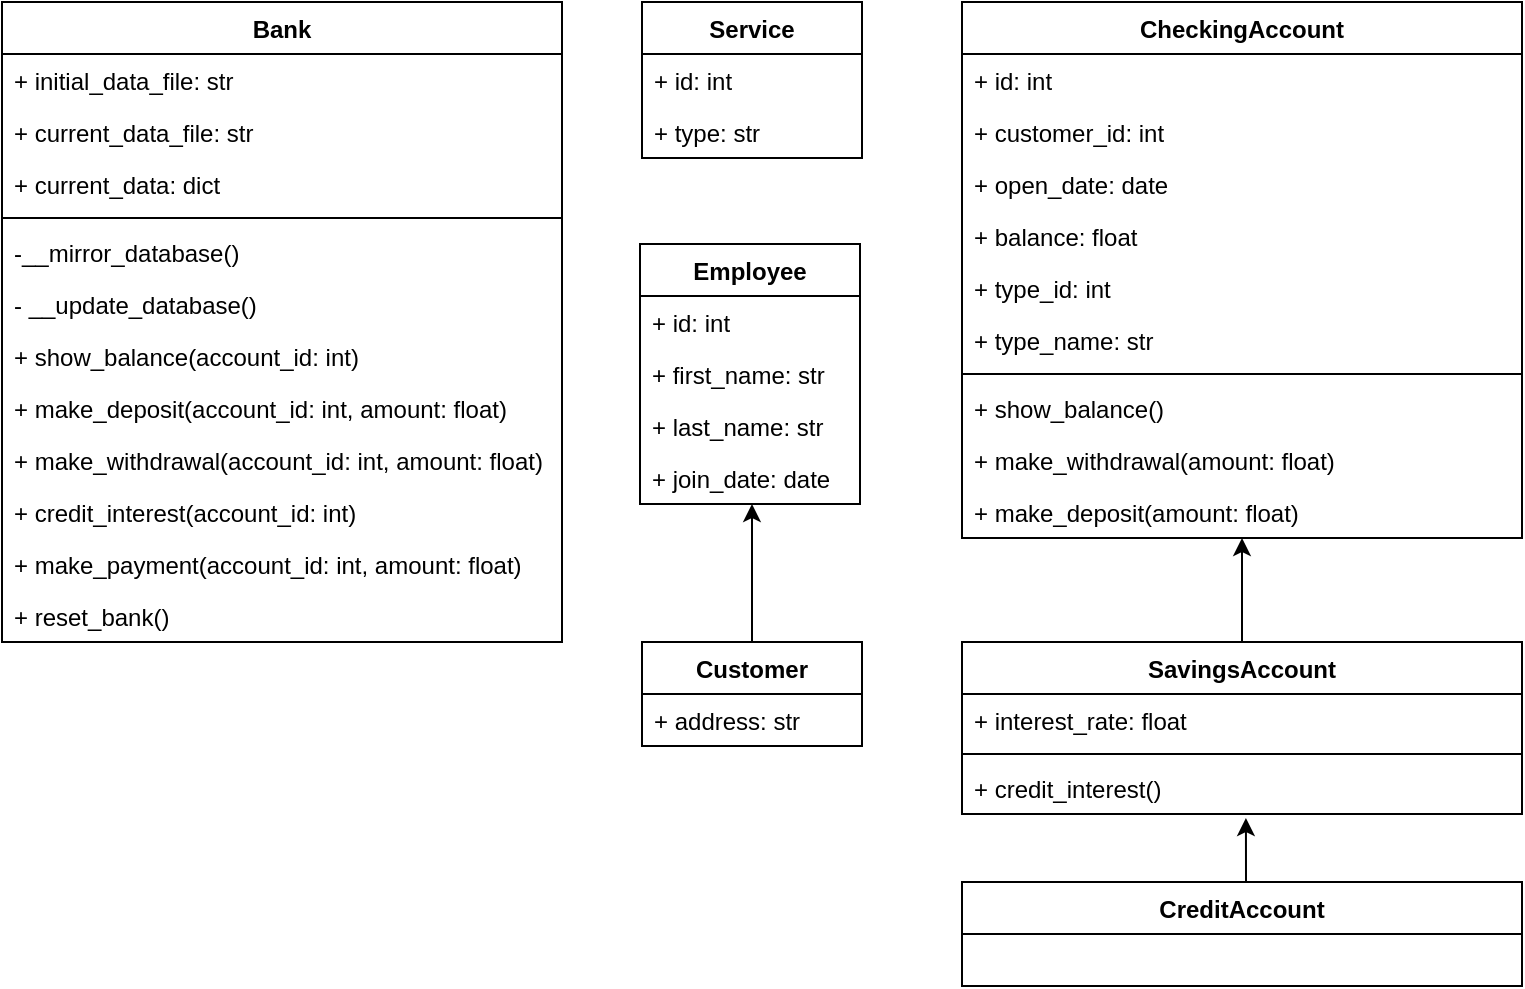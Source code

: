 <mxfile version="13.8.2" type="device"><diagram id="gsRigDlsVOcdZZiKd8UM" name="Page-1"><mxGraphModel dx="1666" dy="771" grid="1" gridSize="10" guides="1" tooltips="1" connect="1" arrows="1" fold="1" page="1" pageScale="1" pageWidth="827" pageHeight="1169" math="0" shadow="0"><root><mxCell id="0"/><mxCell id="1" parent="0"/><mxCell id="Jqc4guWEHeJVVccCnoN_-2" value="Bank" style="swimlane;fontStyle=1;align=center;verticalAlign=top;childLayout=stackLayout;horizontal=1;startSize=26;horizontalStack=0;resizeParent=1;resizeParentMax=0;resizeLast=0;collapsible=1;marginBottom=0;" vertex="1" parent="1"><mxGeometry x="40" y="40" width="280" height="320" as="geometry"/></mxCell><mxCell id="Jqc4guWEHeJVVccCnoN_-3" value="+ initial_data_file: str" style="text;strokeColor=none;fillColor=none;align=left;verticalAlign=top;spacingLeft=4;spacingRight=4;overflow=hidden;rotatable=0;points=[[0,0.5],[1,0.5]];portConstraint=eastwest;" vertex="1" parent="Jqc4guWEHeJVVccCnoN_-2"><mxGeometry y="26" width="280" height="26" as="geometry"/></mxCell><mxCell id="Jqc4guWEHeJVVccCnoN_-6" value="+ current_data_file: str" style="text;strokeColor=none;fillColor=none;align=left;verticalAlign=top;spacingLeft=4;spacingRight=4;overflow=hidden;rotatable=0;points=[[0,0.5],[1,0.5]];portConstraint=eastwest;" vertex="1" parent="Jqc4guWEHeJVVccCnoN_-2"><mxGeometry y="52" width="280" height="26" as="geometry"/></mxCell><mxCell id="Jqc4guWEHeJVVccCnoN_-8" value="+ current_data: dict" style="text;strokeColor=none;fillColor=none;align=left;verticalAlign=top;spacingLeft=4;spacingRight=4;overflow=hidden;rotatable=0;points=[[0,0.5],[1,0.5]];portConstraint=eastwest;" vertex="1" parent="Jqc4guWEHeJVVccCnoN_-2"><mxGeometry y="78" width="280" height="26" as="geometry"/></mxCell><mxCell id="Jqc4guWEHeJVVccCnoN_-4" value="" style="line;strokeWidth=1;fillColor=none;align=left;verticalAlign=middle;spacingTop=-1;spacingLeft=3;spacingRight=3;rotatable=0;labelPosition=right;points=[];portConstraint=eastwest;" vertex="1" parent="Jqc4guWEHeJVVccCnoN_-2"><mxGeometry y="104" width="280" height="8" as="geometry"/></mxCell><mxCell id="Jqc4guWEHeJVVccCnoN_-5" value="-__mirror_database()" style="text;strokeColor=none;fillColor=none;align=left;verticalAlign=top;spacingLeft=4;spacingRight=4;overflow=hidden;rotatable=0;points=[[0,0.5],[1,0.5]];portConstraint=eastwest;" vertex="1" parent="Jqc4guWEHeJVVccCnoN_-2"><mxGeometry y="112" width="280" height="26" as="geometry"/></mxCell><mxCell id="Jqc4guWEHeJVVccCnoN_-7" value="- __update_database()&#10;" style="text;strokeColor=none;fillColor=none;align=left;verticalAlign=top;spacingLeft=4;spacingRight=4;overflow=hidden;rotatable=0;points=[[0,0.5],[1,0.5]];portConstraint=eastwest;" vertex="1" parent="Jqc4guWEHeJVVccCnoN_-2"><mxGeometry y="138" width="280" height="26" as="geometry"/></mxCell><mxCell id="Jqc4guWEHeJVVccCnoN_-9" value="+ show_balance(account_id: int)" style="text;strokeColor=none;fillColor=none;align=left;verticalAlign=top;spacingLeft=4;spacingRight=4;overflow=hidden;rotatable=0;points=[[0,0.5],[1,0.5]];portConstraint=eastwest;" vertex="1" parent="Jqc4guWEHeJVVccCnoN_-2"><mxGeometry y="164" width="280" height="26" as="geometry"/></mxCell><mxCell id="Jqc4guWEHeJVVccCnoN_-10" value="+ make_deposit(account_id: int, amount: float)" style="text;strokeColor=none;fillColor=none;align=left;verticalAlign=top;spacingLeft=4;spacingRight=4;overflow=hidden;rotatable=0;points=[[0,0.5],[1,0.5]];portConstraint=eastwest;" vertex="1" parent="Jqc4guWEHeJVVccCnoN_-2"><mxGeometry y="190" width="280" height="26" as="geometry"/></mxCell><mxCell id="Jqc4guWEHeJVVccCnoN_-11" value="+ make_withdrawal(account_id: int, amount: float)" style="text;strokeColor=none;fillColor=none;align=left;verticalAlign=top;spacingLeft=4;spacingRight=4;overflow=hidden;rotatable=0;points=[[0,0.5],[1,0.5]];portConstraint=eastwest;" vertex="1" parent="Jqc4guWEHeJVVccCnoN_-2"><mxGeometry y="216" width="280" height="26" as="geometry"/></mxCell><mxCell id="Jqc4guWEHeJVVccCnoN_-12" value="+ credit_interest(account_id: int)" style="text;strokeColor=none;fillColor=none;align=left;verticalAlign=top;spacingLeft=4;spacingRight=4;overflow=hidden;rotatable=0;points=[[0,0.5],[1,0.5]];portConstraint=eastwest;" vertex="1" parent="Jqc4guWEHeJVVccCnoN_-2"><mxGeometry y="242" width="280" height="26" as="geometry"/></mxCell><mxCell id="Jqc4guWEHeJVVccCnoN_-13" value="+ make_payment(account_id: int, amount: float)" style="text;strokeColor=none;fillColor=none;align=left;verticalAlign=top;spacingLeft=4;spacingRight=4;overflow=hidden;rotatable=0;points=[[0,0.5],[1,0.5]];portConstraint=eastwest;" vertex="1" parent="Jqc4guWEHeJVVccCnoN_-2"><mxGeometry y="268" width="280" height="26" as="geometry"/></mxCell><mxCell id="Jqc4guWEHeJVVccCnoN_-14" value="+ reset_bank()" style="text;strokeColor=none;fillColor=none;align=left;verticalAlign=top;spacingLeft=4;spacingRight=4;overflow=hidden;rotatable=0;points=[[0,0.5],[1,0.5]];portConstraint=eastwest;" vertex="1" parent="Jqc4guWEHeJVVccCnoN_-2"><mxGeometry y="294" width="280" height="26" as="geometry"/></mxCell><mxCell id="Jqc4guWEHeJVVccCnoN_-15" value="Service" style="swimlane;fontStyle=1;align=center;verticalAlign=top;childLayout=stackLayout;horizontal=1;startSize=26;horizontalStack=0;resizeParent=1;resizeParentMax=0;resizeLast=0;collapsible=1;marginBottom=0;" vertex="1" parent="1"><mxGeometry x="360" y="40" width="110" height="78" as="geometry"/></mxCell><mxCell id="Jqc4guWEHeJVVccCnoN_-16" value="+ id: int" style="text;strokeColor=none;fillColor=none;align=left;verticalAlign=top;spacingLeft=4;spacingRight=4;overflow=hidden;rotatable=0;points=[[0,0.5],[1,0.5]];portConstraint=eastwest;" vertex="1" parent="Jqc4guWEHeJVVccCnoN_-15"><mxGeometry y="26" width="110" height="26" as="geometry"/></mxCell><mxCell id="Jqc4guWEHeJVVccCnoN_-17" value="+ type: str" style="text;strokeColor=none;fillColor=none;align=left;verticalAlign=top;spacingLeft=4;spacingRight=4;overflow=hidden;rotatable=0;points=[[0,0.5],[1,0.5]];portConstraint=eastwest;" vertex="1" parent="Jqc4guWEHeJVVccCnoN_-15"><mxGeometry y="52" width="110" height="26" as="geometry"/></mxCell><mxCell id="Jqc4guWEHeJVVccCnoN_-28" value="Employee" style="swimlane;fontStyle=1;align=center;verticalAlign=top;childLayout=stackLayout;horizontal=1;startSize=26;horizontalStack=0;resizeParent=1;resizeParentMax=0;resizeLast=0;collapsible=1;marginBottom=0;" vertex="1" parent="1"><mxGeometry x="359" y="161" width="110" height="130" as="geometry"/></mxCell><mxCell id="Jqc4guWEHeJVVccCnoN_-29" value="+ id: int" style="text;strokeColor=none;fillColor=none;align=left;verticalAlign=top;spacingLeft=4;spacingRight=4;overflow=hidden;rotatable=0;points=[[0,0.5],[1,0.5]];portConstraint=eastwest;" vertex="1" parent="Jqc4guWEHeJVVccCnoN_-28"><mxGeometry y="26" width="110" height="26" as="geometry"/></mxCell><mxCell id="Jqc4guWEHeJVVccCnoN_-30" value="+ first_name: str" style="text;strokeColor=none;fillColor=none;align=left;verticalAlign=top;spacingLeft=4;spacingRight=4;overflow=hidden;rotatable=0;points=[[0,0.5],[1,0.5]];portConstraint=eastwest;" vertex="1" parent="Jqc4guWEHeJVVccCnoN_-28"><mxGeometry y="52" width="110" height="26" as="geometry"/></mxCell><mxCell id="Jqc4guWEHeJVVccCnoN_-31" value="+ last_name: str" style="text;strokeColor=none;fillColor=none;align=left;verticalAlign=top;spacingLeft=4;spacingRight=4;overflow=hidden;rotatable=0;points=[[0,0.5],[1,0.5]];portConstraint=eastwest;" vertex="1" parent="Jqc4guWEHeJVVccCnoN_-28"><mxGeometry y="78" width="110" height="26" as="geometry"/></mxCell><mxCell id="Jqc4guWEHeJVVccCnoN_-32" value="+ join_date: date" style="text;strokeColor=none;fillColor=none;align=left;verticalAlign=top;spacingLeft=4;spacingRight=4;overflow=hidden;rotatable=0;points=[[0,0.5],[1,0.5]];portConstraint=eastwest;" vertex="1" parent="Jqc4guWEHeJVVccCnoN_-28"><mxGeometry y="104" width="110" height="26" as="geometry"/></mxCell><mxCell id="Jqc4guWEHeJVVccCnoN_-40" style="edgeStyle=orthogonalEdgeStyle;rounded=0;orthogonalLoop=1;jettySize=auto;html=1;exitX=0.5;exitY=0;exitDx=0;exitDy=0;entryX=0.509;entryY=1;entryDx=0;entryDy=0;entryPerimeter=0;" edge="1" parent="1" source="Jqc4guWEHeJVVccCnoN_-33" target="Jqc4guWEHeJVVccCnoN_-32"><mxGeometry relative="1" as="geometry"/></mxCell><mxCell id="Jqc4guWEHeJVVccCnoN_-33" value="Customer" style="swimlane;fontStyle=1;align=center;verticalAlign=top;childLayout=stackLayout;horizontal=1;startSize=26;horizontalStack=0;resizeParent=1;resizeParentMax=0;resizeLast=0;collapsible=1;marginBottom=0;" vertex="1" parent="1"><mxGeometry x="360" y="360" width="110" height="52" as="geometry"/></mxCell><mxCell id="Jqc4guWEHeJVVccCnoN_-38" value="+ address: str" style="text;strokeColor=none;fillColor=none;align=left;verticalAlign=top;spacingLeft=4;spacingRight=4;overflow=hidden;rotatable=0;points=[[0,0.5],[1,0.5]];portConstraint=eastwest;" vertex="1" parent="Jqc4guWEHeJVVccCnoN_-33"><mxGeometry y="26" width="110" height="26" as="geometry"/></mxCell><mxCell id="Jqc4guWEHeJVVccCnoN_-41" value="CheckingAccount" style="swimlane;fontStyle=1;align=center;verticalAlign=top;childLayout=stackLayout;horizontal=1;startSize=26;horizontalStack=0;resizeParent=1;resizeParentMax=0;resizeLast=0;collapsible=1;marginBottom=0;" vertex="1" parent="1"><mxGeometry x="520" y="40" width="280" height="268" as="geometry"/></mxCell><mxCell id="Jqc4guWEHeJVVccCnoN_-42" value="+ id: int" style="text;strokeColor=none;fillColor=none;align=left;verticalAlign=top;spacingLeft=4;spacingRight=4;overflow=hidden;rotatable=0;points=[[0,0.5],[1,0.5]];portConstraint=eastwest;" vertex="1" parent="Jqc4guWEHeJVVccCnoN_-41"><mxGeometry y="26" width="280" height="26" as="geometry"/></mxCell><mxCell id="Jqc4guWEHeJVVccCnoN_-43" value="+ customer_id: int" style="text;strokeColor=none;fillColor=none;align=left;verticalAlign=top;spacingLeft=4;spacingRight=4;overflow=hidden;rotatable=0;points=[[0,0.5],[1,0.5]];portConstraint=eastwest;" vertex="1" parent="Jqc4guWEHeJVVccCnoN_-41"><mxGeometry y="52" width="280" height="26" as="geometry"/></mxCell><mxCell id="Jqc4guWEHeJVVccCnoN_-44" value="+ open_date: date" style="text;strokeColor=none;fillColor=none;align=left;verticalAlign=top;spacingLeft=4;spacingRight=4;overflow=hidden;rotatable=0;points=[[0,0.5],[1,0.5]];portConstraint=eastwest;" vertex="1" parent="Jqc4guWEHeJVVccCnoN_-41"><mxGeometry y="78" width="280" height="26" as="geometry"/></mxCell><mxCell id="Jqc4guWEHeJVVccCnoN_-54" value="+ balance: float" style="text;strokeColor=none;fillColor=none;align=left;verticalAlign=top;spacingLeft=4;spacingRight=4;overflow=hidden;rotatable=0;points=[[0,0.5],[1,0.5]];portConstraint=eastwest;" vertex="1" parent="Jqc4guWEHeJVVccCnoN_-41"><mxGeometry y="104" width="280" height="26" as="geometry"/></mxCell><mxCell id="Jqc4guWEHeJVVccCnoN_-55" value="+ type_id: int" style="text;strokeColor=none;fillColor=none;align=left;verticalAlign=top;spacingLeft=4;spacingRight=4;overflow=hidden;rotatable=0;points=[[0,0.5],[1,0.5]];portConstraint=eastwest;" vertex="1" parent="Jqc4guWEHeJVVccCnoN_-41"><mxGeometry y="130" width="280" height="26" as="geometry"/></mxCell><mxCell id="Jqc4guWEHeJVVccCnoN_-56" value="+ type_name: str" style="text;strokeColor=none;fillColor=none;align=left;verticalAlign=top;spacingLeft=4;spacingRight=4;overflow=hidden;rotatable=0;points=[[0,0.5],[1,0.5]];portConstraint=eastwest;" vertex="1" parent="Jqc4guWEHeJVVccCnoN_-41"><mxGeometry y="156" width="280" height="26" as="geometry"/></mxCell><mxCell id="Jqc4guWEHeJVVccCnoN_-45" value="" style="line;strokeWidth=1;fillColor=none;align=left;verticalAlign=middle;spacingTop=-1;spacingLeft=3;spacingRight=3;rotatable=0;labelPosition=right;points=[];portConstraint=eastwest;" vertex="1" parent="Jqc4guWEHeJVVccCnoN_-41"><mxGeometry y="182" width="280" height="8" as="geometry"/></mxCell><mxCell id="Jqc4guWEHeJVVccCnoN_-46" value="+ show_balance()" style="text;strokeColor=none;fillColor=none;align=left;verticalAlign=top;spacingLeft=4;spacingRight=4;overflow=hidden;rotatable=0;points=[[0,0.5],[1,0.5]];portConstraint=eastwest;" vertex="1" parent="Jqc4guWEHeJVVccCnoN_-41"><mxGeometry y="190" width="280" height="26" as="geometry"/></mxCell><mxCell id="Jqc4guWEHeJVVccCnoN_-47" value="+ make_withdrawal(amount: float)" style="text;strokeColor=none;fillColor=none;align=left;verticalAlign=top;spacingLeft=4;spacingRight=4;overflow=hidden;rotatable=0;points=[[0,0.5],[1,0.5]];portConstraint=eastwest;" vertex="1" parent="Jqc4guWEHeJVVccCnoN_-41"><mxGeometry y="216" width="280" height="26" as="geometry"/></mxCell><mxCell id="Jqc4guWEHeJVVccCnoN_-48" value="+ make_deposit(amount: float)" style="text;strokeColor=none;fillColor=none;align=left;verticalAlign=top;spacingLeft=4;spacingRight=4;overflow=hidden;rotatable=0;points=[[0,0.5],[1,0.5]];portConstraint=eastwest;" vertex="1" parent="Jqc4guWEHeJVVccCnoN_-41"><mxGeometry y="242" width="280" height="26" as="geometry"/></mxCell><mxCell id="Jqc4guWEHeJVVccCnoN_-68" style="edgeStyle=orthogonalEdgeStyle;rounded=0;orthogonalLoop=1;jettySize=auto;html=1;exitX=0.5;exitY=0;exitDx=0;exitDy=0;entryX=0.5;entryY=1;entryDx=0;entryDy=0;entryPerimeter=0;" edge="1" parent="1" source="Jqc4guWEHeJVVccCnoN_-57" target="Jqc4guWEHeJVVccCnoN_-48"><mxGeometry relative="1" as="geometry"/></mxCell><mxCell id="Jqc4guWEHeJVVccCnoN_-57" value="SavingsAccount" style="swimlane;fontStyle=1;align=center;verticalAlign=top;childLayout=stackLayout;horizontal=1;startSize=26;horizontalStack=0;resizeParent=1;resizeParentMax=0;resizeLast=0;collapsible=1;marginBottom=0;" vertex="1" parent="1"><mxGeometry x="520" y="360" width="280" height="86" as="geometry"/></mxCell><mxCell id="Jqc4guWEHeJVVccCnoN_-63" value="+ interest_rate: float" style="text;strokeColor=none;fillColor=none;align=left;verticalAlign=top;spacingLeft=4;spacingRight=4;overflow=hidden;rotatable=0;points=[[0,0.5],[1,0.5]];portConstraint=eastwest;" vertex="1" parent="Jqc4guWEHeJVVccCnoN_-57"><mxGeometry y="26" width="280" height="26" as="geometry"/></mxCell><mxCell id="Jqc4guWEHeJVVccCnoN_-64" value="" style="line;strokeWidth=1;fillColor=none;align=left;verticalAlign=middle;spacingTop=-1;spacingLeft=3;spacingRight=3;rotatable=0;labelPosition=right;points=[];portConstraint=eastwest;" vertex="1" parent="Jqc4guWEHeJVVccCnoN_-57"><mxGeometry y="52" width="280" height="8" as="geometry"/></mxCell><mxCell id="Jqc4guWEHeJVVccCnoN_-65" value="+ credit_interest()" style="text;strokeColor=none;fillColor=none;align=left;verticalAlign=top;spacingLeft=4;spacingRight=4;overflow=hidden;rotatable=0;points=[[0,0.5],[1,0.5]];portConstraint=eastwest;" vertex="1" parent="Jqc4guWEHeJVVccCnoN_-57"><mxGeometry y="60" width="280" height="26" as="geometry"/></mxCell><mxCell id="Jqc4guWEHeJVVccCnoN_-73" style="edgeStyle=orthogonalEdgeStyle;rounded=0;orthogonalLoop=1;jettySize=auto;html=1;exitX=0.5;exitY=0;exitDx=0;exitDy=0;entryX=0.507;entryY=1.077;entryDx=0;entryDy=0;entryPerimeter=0;" edge="1" parent="1" source="Jqc4guWEHeJVVccCnoN_-69" target="Jqc4guWEHeJVVccCnoN_-65"><mxGeometry relative="1" as="geometry"/></mxCell><mxCell id="Jqc4guWEHeJVVccCnoN_-69" value="CreditAccount" style="swimlane;fontStyle=1;align=center;verticalAlign=top;childLayout=stackLayout;horizontal=1;startSize=26;horizontalStack=0;resizeParent=1;resizeParentMax=0;resizeLast=0;collapsible=1;marginBottom=0;" vertex="1" parent="1"><mxGeometry x="520" y="480" width="280" height="52" as="geometry"/></mxCell></root></mxGraphModel></diagram></mxfile>